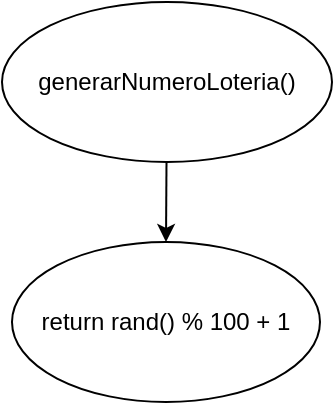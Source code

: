 <mxfile>
    <diagram id="a6I5mAsXMkRAVwsRfUOm" name="Page-1">
        <mxGraphModel dx="710" dy="787" grid="1" gridSize="10" guides="1" tooltips="1" connect="1" arrows="1" fold="1" page="1" pageScale="1" pageWidth="850" pageHeight="1100" math="0" shadow="0">
            <root>
                <mxCell id="0"/>
                <mxCell id="1" parent="0"/>
                <mxCell id="4" style="edgeStyle=none;html=1;entryX=0.5;entryY=0;entryDx=0;entryDy=0;" edge="1" parent="1" source="2" target="3">
                    <mxGeometry relative="1" as="geometry"/>
                </mxCell>
                <mxCell id="2" value="generarNumeroLoteria()" style="ellipse;whiteSpace=wrap;html=1;" vertex="1" parent="1">
                    <mxGeometry x="343" y="20" width="165" height="80" as="geometry"/>
                </mxCell>
                <mxCell id="3" value="return rand() % 100 + 1" style="ellipse;whiteSpace=wrap;html=1;" vertex="1" parent="1">
                    <mxGeometry x="348" y="140" width="154" height="80" as="geometry"/>
                </mxCell>
            </root>
        </mxGraphModel>
    </diagram>
</mxfile>